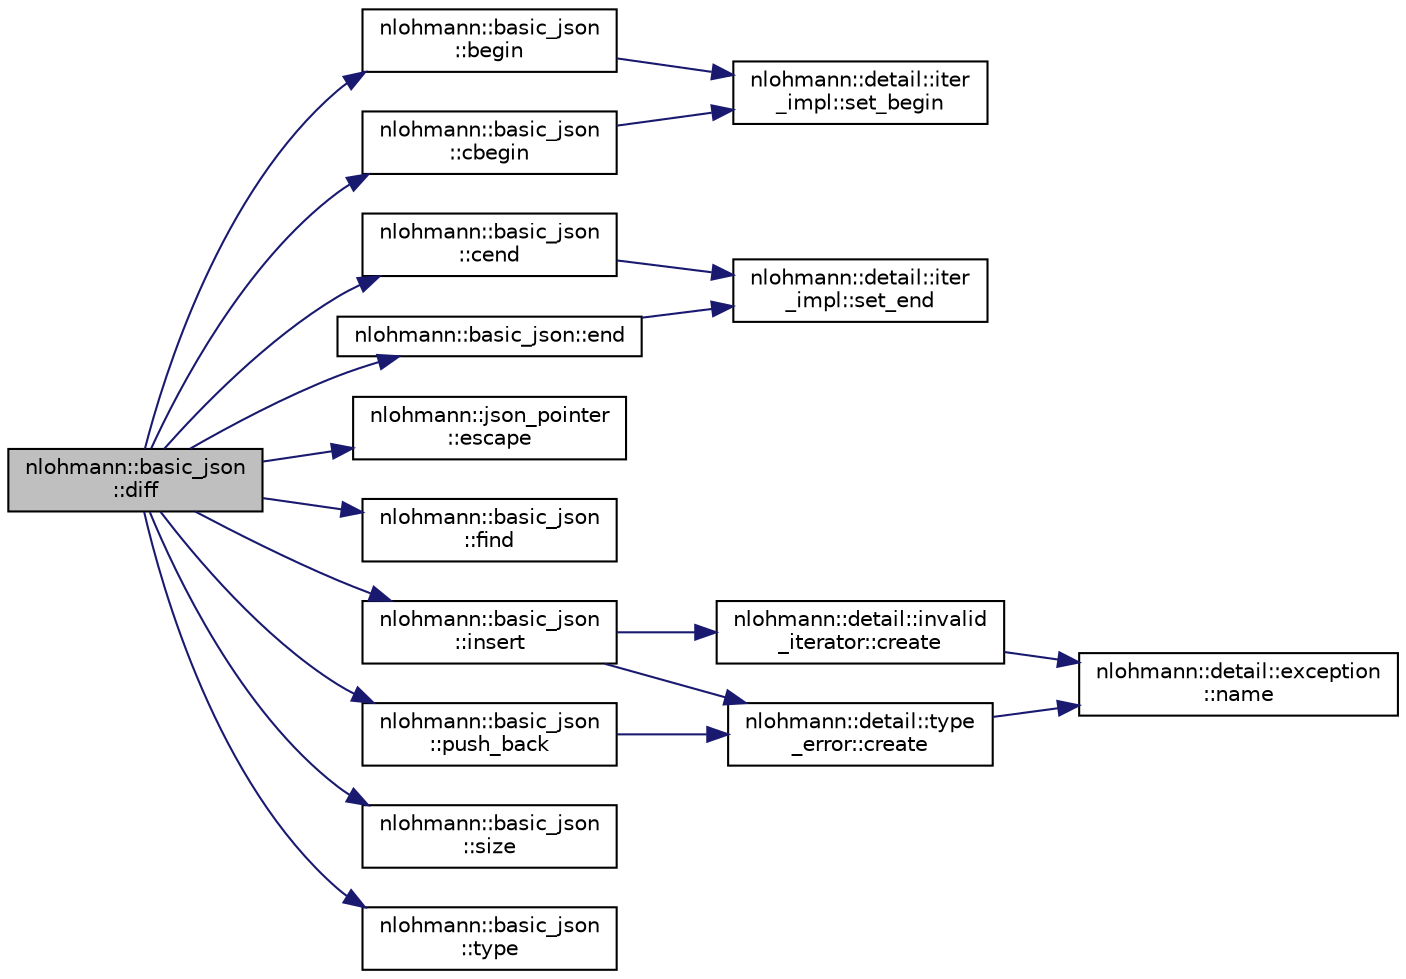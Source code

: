 digraph "nlohmann::basic_json::diff"
{
 // INTERACTIVE_SVG=YES
  edge [fontname="Helvetica",fontsize="10",labelfontname="Helvetica",labelfontsize="10"];
  node [fontname="Helvetica",fontsize="10",shape=record];
  rankdir="LR";
  Node108 [label="nlohmann::basic_json\l::diff",height=0.2,width=0.4,color="black", fillcolor="grey75", style="filled", fontcolor="black"];
  Node108 -> Node109 [color="midnightblue",fontsize="10",style="solid",fontname="Helvetica"];
  Node109 [label="nlohmann::basic_json\l::begin",height=0.2,width=0.4,color="black", fillcolor="white", style="filled",URL="$classnlohmann_1_1basic__json.html#a0ff28dac23f2bdecee9564d07f51dcdc",tooltip="returns an iterator to the first element "];
  Node109 -> Node110 [color="midnightblue",fontsize="10",style="solid",fontname="Helvetica"];
  Node110 [label="nlohmann::detail::iter\l_impl::set_begin",height=0.2,width=0.4,color="black", fillcolor="white", style="filled",URL="$classnlohmann_1_1detail_1_1iter__impl.html#a5d5f92c7f6848814bc82cf7e4e541820",tooltip="set the iterator to the first value "];
  Node108 -> Node111 [color="midnightblue",fontsize="10",style="solid",fontname="Helvetica"];
  Node111 [label="nlohmann::basic_json\l::cbegin",height=0.2,width=0.4,color="black", fillcolor="white", style="filled",URL="$classnlohmann_1_1basic__json.html#ad865d6c291b237ae508d5cb2146b5877",tooltip="returns a const iterator to the first element "];
  Node111 -> Node110 [color="midnightblue",fontsize="10",style="solid",fontname="Helvetica"];
  Node108 -> Node112 [color="midnightblue",fontsize="10",style="solid",fontname="Helvetica"];
  Node112 [label="nlohmann::basic_json\l::cend",height=0.2,width=0.4,color="black", fillcolor="white", style="filled",URL="$classnlohmann_1_1basic__json.html#a8dba7b7d2f38e6b0c614030aa43983f6",tooltip="returns a const iterator to one past the last element "];
  Node112 -> Node113 [color="midnightblue",fontsize="10",style="solid",fontname="Helvetica"];
  Node113 [label="nlohmann::detail::iter\l_impl::set_end",height=0.2,width=0.4,color="black", fillcolor="white", style="filled",URL="$classnlohmann_1_1detail_1_1iter__impl.html#a23e50ad4c13aa62d9ac7f60a123823ee",tooltip="set the iterator past the last value "];
  Node108 -> Node114 [color="midnightblue",fontsize="10",style="solid",fontname="Helvetica"];
  Node114 [label="nlohmann::basic_json::end",height=0.2,width=0.4,color="black", fillcolor="white", style="filled",URL="$classnlohmann_1_1basic__json.html#a13e032a02a7fd8a93fdddc2fcbc4763c",tooltip="returns an iterator to one past the last element "];
  Node114 -> Node113 [color="midnightblue",fontsize="10",style="solid",fontname="Helvetica"];
  Node108 -> Node115 [color="midnightblue",fontsize="10",style="solid",fontname="Helvetica"];
  Node115 [label="nlohmann::json_pointer\l::escape",height=0.2,width=0.4,color="black", fillcolor="white", style="filled",URL="$classnlohmann_1_1json__pointer.html#a8abf3577f9a0087f29a233893cdc73ad",tooltip="escape \"~\"\" to \"~0\" and \"/\" to \"~1\" "];
  Node108 -> Node116 [color="midnightblue",fontsize="10",style="solid",fontname="Helvetica"];
  Node116 [label="nlohmann::basic_json\l::find",height=0.2,width=0.4,color="black", fillcolor="white", style="filled",URL="$classnlohmann_1_1basic__json.html#a89eb3928f57903677051c80534be9cb1",tooltip="find an element in a JSON object "];
  Node108 -> Node117 [color="midnightblue",fontsize="10",style="solid",fontname="Helvetica"];
  Node117 [label="nlohmann::basic_json\l::insert",height=0.2,width=0.4,color="black", fillcolor="white", style="filled",URL="$classnlohmann_1_1basic__json.html#a0136728f5db69d4051c77b94307abd6c",tooltip="inserts element "];
  Node117 -> Node118 [color="midnightblue",fontsize="10",style="solid",fontname="Helvetica"];
  Node118 [label="nlohmann::detail::invalid\l_iterator::create",height=0.2,width=0.4,color="black", fillcolor="white", style="filled",URL="$classnlohmann_1_1detail_1_1invalid__iterator.html#a4e849260a3caa1b288c7e619130c6c09"];
  Node118 -> Node119 [color="midnightblue",fontsize="10",style="solid",fontname="Helvetica"];
  Node119 [label="nlohmann::detail::exception\l::name",height=0.2,width=0.4,color="black", fillcolor="white", style="filled",URL="$classnlohmann_1_1detail_1_1exception.html#abf41a7e9178356314082284e6cfea278"];
  Node117 -> Node120 [color="midnightblue",fontsize="10",style="solid",fontname="Helvetica"];
  Node120 [label="nlohmann::detail::type\l_error::create",height=0.2,width=0.4,color="black", fillcolor="white", style="filled",URL="$classnlohmann_1_1detail_1_1type__error.html#aecc083aea4b698c33d042670ba50c10f"];
  Node120 -> Node119 [color="midnightblue",fontsize="10",style="solid",fontname="Helvetica"];
  Node108 -> Node121 [color="midnightblue",fontsize="10",style="solid",fontname="Helvetica"];
  Node121 [label="nlohmann::basic_json\l::push_back",height=0.2,width=0.4,color="black", fillcolor="white", style="filled",URL="$classnlohmann_1_1basic__json.html#ac8e523ddc8c2dd7e5d2daf0d49a9c0d7",tooltip="add an object to an array "];
  Node121 -> Node120 [color="midnightblue",fontsize="10",style="solid",fontname="Helvetica"];
  Node108 -> Node122 [color="midnightblue",fontsize="10",style="solid",fontname="Helvetica"];
  Node122 [label="nlohmann::basic_json\l::size",height=0.2,width=0.4,color="black", fillcolor="white", style="filled",URL="$classnlohmann_1_1basic__json.html#a25e27ad0c6d53c01871c5485e1f75b96",tooltip="returns the number of elements "];
  Node108 -> Node123 [color="midnightblue",fontsize="10",style="solid",fontname="Helvetica"];
  Node123 [label="nlohmann::basic_json\l::type",height=0.2,width=0.4,color="black", fillcolor="white", style="filled",URL="$classnlohmann_1_1basic__json.html#a2b2d781d7f2a4ee41bc0016e931cadf7",tooltip="return the type of the JSON value (explicit) "];
}
